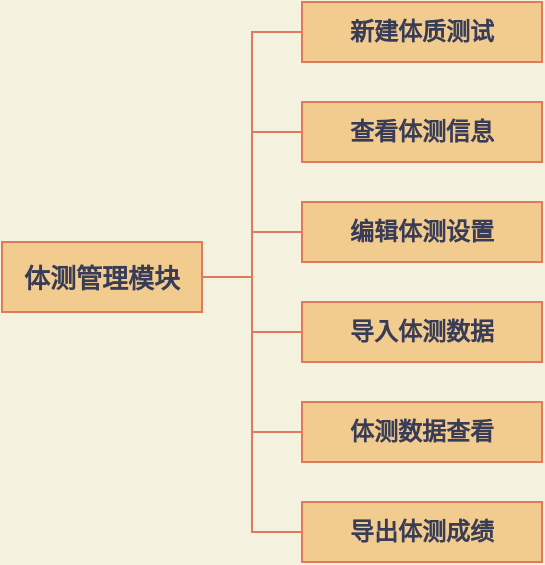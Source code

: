 <mxfile version="15.4.0" type="device"><diagram id="Bc5M7O0uQyLN_HFEO7Hh" name="第 1 页"><mxGraphModel dx="1024" dy="592" grid="1" gridSize="10" guides="1" tooltips="1" connect="1" arrows="1" fold="1" page="1" pageScale="1" pageWidth="827" pageHeight="1169" background="#F4F1DE" math="0" shadow="0"><root><mxCell id="0"/><mxCell id="1" parent="0"/><mxCell id="oBQzO4wicxPkKAIZdr-W-61" value="查看体测信息" style="whiteSpace=wrap;html=1;strokeWidth=1;spacing=-4;spacingBottom=0;fillColor=#F2CC8F;strokeColor=#E07A5F;fontColor=#393C56;fontStyle=1" vertex="1" parent="1"><mxGeometry x="800" y="240" width="120" height="30" as="geometry"/></mxCell><mxCell id="oBQzO4wicxPkKAIZdr-W-62" value="新建体质测试" style="whiteSpace=wrap;html=1;strokeWidth=1;spacing=-4;spacingBottom=0;fillColor=#F2CC8F;strokeColor=#E07A5F;fontColor=#393C56;fontStyle=1" vertex="1" parent="1"><mxGeometry x="800" y="190" width="120" height="30" as="geometry"/></mxCell><mxCell id="oBQzO4wicxPkKAIZdr-W-49" value="体测管理模块" style="whiteSpace=wrap;html=1;strokeWidth=1;spacing=7;spacingBottom=0;fillColor=#F2CC8F;strokeColor=#E07A5F;fontColor=#393C56;fontSize=13;fontStyle=1" vertex="1" parent="1"><mxGeometry x="650" y="310" width="100" height="35" as="geometry"/></mxCell><mxCell id="oBQzO4wicxPkKAIZdr-W-50" value="导出体测成绩" style="whiteSpace=wrap;html=1;strokeWidth=1;spacing=-4;spacingBottom=0;fillColor=#F2CC8F;strokeColor=#E07A5F;fontColor=#393C56;fontStyle=1" vertex="1" parent="1"><mxGeometry x="800" y="440" width="120" height="30" as="geometry"/></mxCell><mxCell id="oBQzO4wicxPkKAIZdr-W-51" value="" style="edgeStyle=elbowEdgeStyle;elbow=horizontal;html=1;rounded=0;endArrow=none;endFill=0;spacing=7;spacingBottom=0;strokeColor=#E07A5F;fontColor=#393C56;labelBackgroundColor=#F4F1DE;fontStyle=1" edge="1" parent="1" source="oBQzO4wicxPkKAIZdr-W-49" target="oBQzO4wicxPkKAIZdr-W-50"><mxGeometry relative="1" as="geometry"/></mxCell><mxCell id="oBQzO4wicxPkKAIZdr-W-52" value="体测数据查看" style="whiteSpace=wrap;html=1;strokeWidth=1;spacing=-4;spacingBottom=0;fillColor=#F2CC8F;strokeColor=#E07A5F;fontColor=#393C56;fontStyle=1" vertex="1" parent="1"><mxGeometry x="800" y="390" width="120" height="30" as="geometry"/></mxCell><mxCell id="oBQzO4wicxPkKAIZdr-W-53" value="" style="edgeStyle=elbowEdgeStyle;elbow=horizontal;html=1;rounded=0;endArrow=none;endFill=0;spacing=7;spacingBottom=0;strokeColor=#E07A5F;fontColor=#393C56;labelBackgroundColor=#F4F1DE;fontStyle=1" edge="1" parent="1" source="oBQzO4wicxPkKAIZdr-W-49" target="oBQzO4wicxPkKAIZdr-W-52"><mxGeometry relative="1" as="geometry"/></mxCell><mxCell id="oBQzO4wicxPkKAIZdr-W-55" value="导入体测数据" style="whiteSpace=wrap;html=1;strokeWidth=1;spacing=0;spacingBottom=0;fillColor=#F2CC8F;strokeColor=#E07A5F;fontColor=#393C56;fontStyle=1" vertex="1" parent="1"><mxGeometry x="800" y="340" width="120" height="30" as="geometry"/></mxCell><mxCell id="oBQzO4wicxPkKAIZdr-W-56" value="编辑体测设置" style="whiteSpace=wrap;html=1;strokeWidth=1;spacing=-4;spacingBottom=0;fillColor=#F2CC8F;strokeColor=#E07A5F;fontColor=#393C56;fontStyle=1" vertex="1" parent="1"><mxGeometry x="800" y="290" width="120" height="30" as="geometry"/></mxCell><mxCell id="oBQzO4wicxPkKAIZdr-W-57" value="" style="edgeStyle=elbowEdgeStyle;elbow=horizontal;html=1;rounded=0;endArrow=none;endFill=0;spacing=7;spacingBottom=0;strokeColor=#E07A5F;fontColor=#393C56;labelBackgroundColor=#F4F1DE;fontStyle=1" edge="1" parent="1" source="oBQzO4wicxPkKAIZdr-W-49" target="oBQzO4wicxPkKAIZdr-W-55"><mxGeometry relative="1" as="geometry"><mxPoint x="750" y="-36" as="sourcePoint"/><mxPoint x="800" y="-76" as="targetPoint"/></mxGeometry></mxCell><mxCell id="oBQzO4wicxPkKAIZdr-W-58" value="" style="edgeStyle=elbowEdgeStyle;elbow=horizontal;html=1;rounded=0;endArrow=none;endFill=0;spacing=7;spacingBottom=0;strokeColor=#E07A5F;fontColor=#393C56;labelBackgroundColor=#F4F1DE;fontStyle=1" edge="1" parent="1" source="oBQzO4wicxPkKAIZdr-W-49" target="oBQzO4wicxPkKAIZdr-W-56"><mxGeometry relative="1" as="geometry"><mxPoint x="750" y="-36" as="sourcePoint"/><mxPoint x="800" y="4" as="targetPoint"/></mxGeometry></mxCell><mxCell id="oBQzO4wicxPkKAIZdr-W-65" value="" style="edgeStyle=elbowEdgeStyle;elbow=horizontal;html=1;rounded=0;endArrow=none;endFill=0;spacing=7;spacingBottom=0;strokeColor=#E07A5F;fontColor=#393C56;labelBackgroundColor=#F4F1DE;fontStyle=1" edge="1" parent="1" source="oBQzO4wicxPkKAIZdr-W-49" target="oBQzO4wicxPkKAIZdr-W-61"><mxGeometry relative="1" as="geometry"><mxPoint x="750" y="84" as="sourcePoint"/><mxPoint x="800" y="124" as="targetPoint"/></mxGeometry></mxCell><mxCell id="oBQzO4wicxPkKAIZdr-W-66" value="" style="edgeStyle=elbowEdgeStyle;elbow=horizontal;html=1;rounded=0;endArrow=none;endFill=0;spacing=7;spacingBottom=0;strokeColor=#E07A5F;fontColor=#393C56;labelBackgroundColor=#F4F1DE;fontStyle=1" edge="1" parent="1" source="oBQzO4wicxPkKAIZdr-W-49" target="oBQzO4wicxPkKAIZdr-W-62"><mxGeometry relative="1" as="geometry"><mxPoint x="750" y="84" as="sourcePoint"/><mxPoint x="800" y="204" as="targetPoint"/></mxGeometry></mxCell></root></mxGraphModel></diagram></mxfile>
